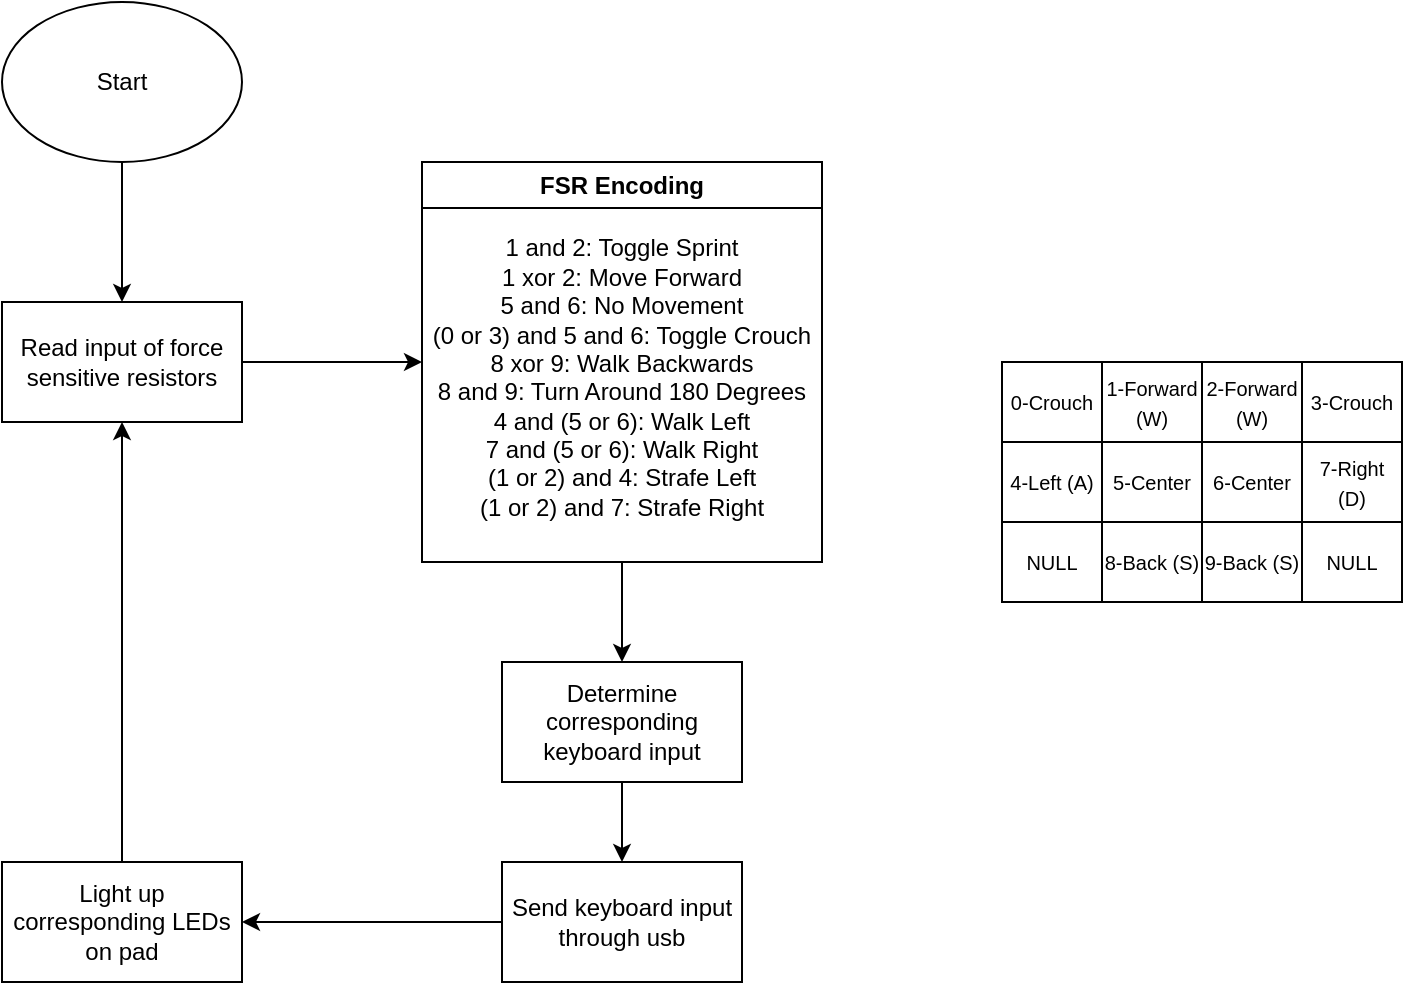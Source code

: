 <mxfile version="24.8.6">
  <diagram name="Page-1" id="ugOBHN1UPeRfj3JGBwjC">
    <mxGraphModel dx="1070" dy="463" grid="1" gridSize="10" guides="1" tooltips="1" connect="1" arrows="1" fold="1" page="1" pageScale="1" pageWidth="850" pageHeight="1100" math="0" shadow="0">
      <root>
        <mxCell id="0" />
        <mxCell id="1" parent="0" />
        <mxCell id="znUXIphIMzQ43jXrhI__-3" style="edgeStyle=orthogonalEdgeStyle;rounded=0;orthogonalLoop=1;jettySize=auto;html=1;entryX=0.5;entryY=0;entryDx=0;entryDy=0;" parent="1" source="znUXIphIMzQ43jXrhI__-1" target="znUXIphIMzQ43jXrhI__-2" edge="1">
          <mxGeometry relative="1" as="geometry" />
        </mxCell>
        <mxCell id="znUXIphIMzQ43jXrhI__-1" value="Start" style="ellipse;whiteSpace=wrap;html=1;" parent="1" vertex="1">
          <mxGeometry x="100" y="20" width="120" height="80" as="geometry" />
        </mxCell>
        <mxCell id="znUXIphIMzQ43jXrhI__-7" style="edgeStyle=orthogonalEdgeStyle;rounded=0;orthogonalLoop=1;jettySize=auto;html=1;entryX=0;entryY=0.5;entryDx=0;entryDy=0;" parent="1" source="znUXIphIMzQ43jXrhI__-2" target="znUXIphIMzQ43jXrhI__-6" edge="1">
          <mxGeometry relative="1" as="geometry" />
        </mxCell>
        <mxCell id="znUXIphIMzQ43jXrhI__-2" value="Read input of force sensitive resistors" style="rounded=0;whiteSpace=wrap;html=1;" parent="1" vertex="1">
          <mxGeometry x="100" y="170" width="120" height="60" as="geometry" />
        </mxCell>
        <mxCell id="znUXIphIMzQ43jXrhI__-6" value="FSR Encoding" style="swimlane;whiteSpace=wrap;html=1;" parent="1" vertex="1">
          <mxGeometry x="310" y="100" width="200" height="200" as="geometry" />
        </mxCell>
        <mxCell id="znUXIphIMzQ43jXrhI__-43" value="1 and 2: Toggle Sprint&lt;br&gt;&lt;div&gt;1 xor 2: Move Forward&lt;/div&gt;&lt;div&gt;5 and 6: No Movement&lt;/div&gt;&lt;div&gt;(0 or 3) and 5 and 6: Toggle Crouch&lt;/div&gt;&lt;div&gt;8 xor 9: Walk Backwards&lt;/div&gt;&lt;div&gt;8 and 9: Turn Around 180 Degrees&lt;br&gt;&lt;/div&gt;&lt;div&gt;4 and (5 or 6): Walk Left&lt;/div&gt;&lt;div&gt;7 and (5 or 6): Walk Right&lt;/div&gt;&lt;div&gt;(1 or 2) and 4: Strafe Left&lt;/div&gt;&lt;div&gt;(1 or 2) and 7: Strafe Right&lt;br&gt;&lt;/div&gt;&lt;div&gt;&lt;br&gt;&lt;/div&gt;" style="text;html=1;align=center;verticalAlign=middle;whiteSpace=wrap;rounded=0;fontFamily=Helvetica;fontSize=12;fontColor=default;" parent="znUXIphIMzQ43jXrhI__-6" vertex="1">
          <mxGeometry y="30" width="200" height="170" as="geometry" />
        </mxCell>
        <mxCell id="znUXIphIMzQ43jXrhI__-22" value="" style="rounded=0;whiteSpace=wrap;html=1;fillColor=none;" parent="1" vertex="1">
          <mxGeometry x="600" y="200" width="200" height="120" as="geometry" />
        </mxCell>
        <mxCell id="znUXIphIMzQ43jXrhI__-23" value="" style="endArrow=none;html=1;rounded=0;exitX=0.5;exitY=1;exitDx=0;exitDy=0;entryX=0.5;entryY=0;entryDx=0;entryDy=0;" parent="1" source="znUXIphIMzQ43jXrhI__-22" target="znUXIphIMzQ43jXrhI__-22" edge="1">
          <mxGeometry width="50" height="50" relative="1" as="geometry">
            <mxPoint x="730" y="240" as="sourcePoint" />
            <mxPoint x="780" y="190" as="targetPoint" />
          </mxGeometry>
        </mxCell>
        <mxCell id="znUXIphIMzQ43jXrhI__-24" value="" style="endArrow=none;html=1;rounded=0;exitX=0;exitY=0.5;exitDx=0;exitDy=0;entryX=1;entryY=0.5;entryDx=0;entryDy=0;" parent="1" edge="1">
          <mxGeometry width="50" height="50" relative="1" as="geometry">
            <mxPoint x="600" y="240" as="sourcePoint" />
            <mxPoint x="800" y="240" as="targetPoint" />
          </mxGeometry>
        </mxCell>
        <mxCell id="znUXIphIMzQ43jXrhI__-25" value="" style="endArrow=none;html=1;rounded=0;exitX=0.75;exitY=1;exitDx=0;exitDy=0;entryX=0.75;entryY=0;entryDx=0;entryDy=0;" parent="1" source="znUXIphIMzQ43jXrhI__-22" target="znUXIphIMzQ43jXrhI__-22" edge="1">
          <mxGeometry width="50" height="50" relative="1" as="geometry">
            <mxPoint x="730" y="290" as="sourcePoint" />
            <mxPoint x="780" y="240" as="targetPoint" />
          </mxGeometry>
        </mxCell>
        <mxCell id="znUXIphIMzQ43jXrhI__-26" value="" style="endArrow=none;html=1;rounded=0;exitX=0.25;exitY=1;exitDx=0;exitDy=0;entryX=0.25;entryY=0;entryDx=0;entryDy=0;" parent="1" source="znUXIphIMzQ43jXrhI__-22" target="znUXIphIMzQ43jXrhI__-22" edge="1">
          <mxGeometry width="50" height="50" relative="1" as="geometry">
            <mxPoint x="730" y="290" as="sourcePoint" />
            <mxPoint x="780" y="240" as="targetPoint" />
          </mxGeometry>
        </mxCell>
        <mxCell id="znUXIphIMzQ43jXrhI__-27" value="" style="endArrow=none;html=1;rounded=0;exitX=0;exitY=0.75;exitDx=0;exitDy=0;entryX=1;entryY=0.75;entryDx=0;entryDy=0;" parent="1" edge="1">
          <mxGeometry width="50" height="50" relative="1" as="geometry">
            <mxPoint x="600" y="280" as="sourcePoint" />
            <mxPoint x="800" y="280" as="targetPoint" />
          </mxGeometry>
        </mxCell>
        <mxCell id="znUXIphIMzQ43jXrhI__-28" value="&lt;font style=&quot;font-size: 10px;&quot;&gt;0-Crouch&lt;/font&gt;" style="text;html=1;align=center;verticalAlign=middle;whiteSpace=wrap;rounded=0;" parent="1" vertex="1">
          <mxGeometry x="600" y="210" width="50" height="20" as="geometry" />
        </mxCell>
        <mxCell id="znUXIphIMzQ43jXrhI__-30" value="&lt;font style=&quot;font-size: 10px;&quot;&gt;3-Crouch&lt;/font&gt;" style="text;html=1;align=center;verticalAlign=middle;whiteSpace=wrap;rounded=0;" parent="1" vertex="1">
          <mxGeometry x="750" y="210" width="50" height="20" as="geometry" />
        </mxCell>
        <mxCell id="znUXIphIMzQ43jXrhI__-32" value="&lt;font style=&quot;font-size: 10px;&quot;&gt;1-Forward (W)&lt;br&gt;&lt;/font&gt;" style="text;html=1;align=center;verticalAlign=middle;whiteSpace=wrap;rounded=0;" parent="1" vertex="1">
          <mxGeometry x="650" y="210" width="50" height="20" as="geometry" />
        </mxCell>
        <mxCell id="znUXIphIMzQ43jXrhI__-33" value="&lt;font style=&quot;font-size: 10px;&quot;&gt;2-Forward (W)&lt;/font&gt;" style="text;html=1;align=center;verticalAlign=middle;whiteSpace=wrap;rounded=0;" parent="1" vertex="1">
          <mxGeometry x="700" y="210" width="50" height="20" as="geometry" />
        </mxCell>
        <mxCell id="znUXIphIMzQ43jXrhI__-34" value="&lt;font style=&quot;font-size: 10px;&quot;&gt;4-Left (A)&lt;/font&gt;" style="text;html=1;align=center;verticalAlign=middle;whiteSpace=wrap;rounded=0;" parent="1" vertex="1">
          <mxGeometry x="600" y="250" width="50" height="20" as="geometry" />
        </mxCell>
        <mxCell id="znUXIphIMzQ43jXrhI__-35" value="&lt;font style=&quot;font-size: 10px;&quot;&gt;5-Center&lt;/font&gt;" style="text;html=1;align=center;verticalAlign=middle;whiteSpace=wrap;rounded=0;" parent="1" vertex="1">
          <mxGeometry x="650" y="250" width="50" height="20" as="geometry" />
        </mxCell>
        <mxCell id="znUXIphIMzQ43jXrhI__-36" value="&lt;font style=&quot;font-size: 10px;&quot;&gt;6-Center&lt;/font&gt;" style="text;html=1;align=center;verticalAlign=middle;whiteSpace=wrap;rounded=0;" parent="1" vertex="1">
          <mxGeometry x="700" y="250" width="50" height="20" as="geometry" />
        </mxCell>
        <mxCell id="znUXIphIMzQ43jXrhI__-37" value="&lt;font style=&quot;font-size: 10px;&quot;&gt;7-Right (D)&lt;/font&gt;" style="text;html=1;align=center;verticalAlign=middle;whiteSpace=wrap;rounded=0;" parent="1" vertex="1">
          <mxGeometry x="750" y="250" width="50" height="20" as="geometry" />
        </mxCell>
        <mxCell id="znUXIphIMzQ43jXrhI__-38" value="&lt;font style=&quot;font-size: 10px;&quot;&gt;NULL&lt;/font&gt;" style="text;html=1;align=center;verticalAlign=middle;whiteSpace=wrap;rounded=0;" parent="1" vertex="1">
          <mxGeometry x="600" y="290" width="50" height="20" as="geometry" />
        </mxCell>
        <mxCell id="znUXIphIMzQ43jXrhI__-39" value="&lt;font style=&quot;font-size: 10px;&quot;&gt;8-Back (S)&lt;/font&gt;" style="text;html=1;align=center;verticalAlign=middle;whiteSpace=wrap;rounded=0;fontFamily=Helvetica;fontSize=12;fontColor=default;" parent="1" vertex="1">
          <mxGeometry x="650" y="285" width="50" height="30" as="geometry" />
        </mxCell>
        <mxCell id="znUXIphIMzQ43jXrhI__-40" value="&lt;font style=&quot;font-size: 10px;&quot;&gt;9-Back (S)&lt;br&gt;&lt;/font&gt;" style="text;html=1;align=center;verticalAlign=middle;whiteSpace=wrap;rounded=0;" parent="1" vertex="1">
          <mxGeometry x="700" y="290" width="50" height="20" as="geometry" />
        </mxCell>
        <mxCell id="znUXIphIMzQ43jXrhI__-42" value="&lt;font style=&quot;font-size: 10px;&quot;&gt;NULL&lt;/font&gt;" style="text;html=1;align=center;verticalAlign=middle;whiteSpace=wrap;rounded=0;" parent="1" vertex="1">
          <mxGeometry x="750" y="290" width="50" height="20" as="geometry" />
        </mxCell>
        <mxCell id="znUXIphIMzQ43jXrhI__-47" style="edgeStyle=orthogonalEdgeStyle;rounded=0;orthogonalLoop=1;jettySize=auto;html=1;entryX=0.5;entryY=0;entryDx=0;entryDy=0;fontFamily=Helvetica;fontSize=12;fontColor=default;" parent="1" source="znUXIphIMzQ43jXrhI__-44" target="znUXIphIMzQ43jXrhI__-46" edge="1">
          <mxGeometry relative="1" as="geometry" />
        </mxCell>
        <mxCell id="znUXIphIMzQ43jXrhI__-44" value="Determine corresponding keyboard input" style="rounded=0;whiteSpace=wrap;html=1;align=center;verticalAlign=middle;fontFamily=Helvetica;fontSize=12;fontColor=default;fillColor=none;gradientColor=none;" parent="1" vertex="1">
          <mxGeometry x="350" y="350" width="120" height="60" as="geometry" />
        </mxCell>
        <mxCell id="znUXIphIMzQ43jXrhI__-45" style="edgeStyle=orthogonalEdgeStyle;rounded=0;orthogonalLoop=1;jettySize=auto;html=1;entryX=0.5;entryY=0;entryDx=0;entryDy=0;fontFamily=Helvetica;fontSize=12;fontColor=default;" parent="1" source="znUXIphIMzQ43jXrhI__-43" target="znUXIphIMzQ43jXrhI__-44" edge="1">
          <mxGeometry relative="1" as="geometry" />
        </mxCell>
        <mxCell id="znUXIphIMzQ43jXrhI__-50" style="edgeStyle=orthogonalEdgeStyle;rounded=0;orthogonalLoop=1;jettySize=auto;html=1;entryX=1;entryY=0.5;entryDx=0;entryDy=0;fontFamily=Helvetica;fontSize=12;fontColor=default;" parent="1" source="znUXIphIMzQ43jXrhI__-46" target="znUXIphIMzQ43jXrhI__-49" edge="1">
          <mxGeometry relative="1" as="geometry" />
        </mxCell>
        <mxCell id="znUXIphIMzQ43jXrhI__-46" value="Send keyboard input through usb" style="rounded=0;whiteSpace=wrap;html=1;align=center;verticalAlign=middle;fontFamily=Helvetica;fontSize=12;fontColor=default;fillColor=none;gradientColor=none;" parent="1" vertex="1">
          <mxGeometry x="350" y="450" width="120" height="60" as="geometry" />
        </mxCell>
        <mxCell id="znUXIphIMzQ43jXrhI__-51" style="edgeStyle=orthogonalEdgeStyle;rounded=0;orthogonalLoop=1;jettySize=auto;html=1;entryX=0.5;entryY=1;entryDx=0;entryDy=0;fontFamily=Helvetica;fontSize=12;fontColor=default;" parent="1" source="znUXIphIMzQ43jXrhI__-49" target="znUXIphIMzQ43jXrhI__-2" edge="1">
          <mxGeometry relative="1" as="geometry" />
        </mxCell>
        <mxCell id="znUXIphIMzQ43jXrhI__-49" value="Light up corresponding LEDs on pad" style="rounded=0;whiteSpace=wrap;html=1;align=center;verticalAlign=middle;fontFamily=Helvetica;fontSize=12;fontColor=default;fillColor=none;gradientColor=none;" parent="1" vertex="1">
          <mxGeometry x="100" y="450" width="120" height="60" as="geometry" />
        </mxCell>
      </root>
    </mxGraphModel>
  </diagram>
</mxfile>
